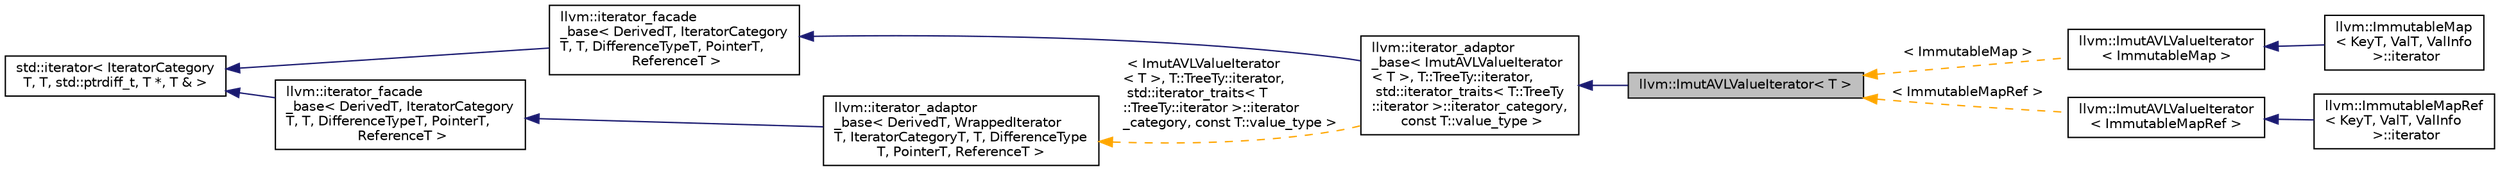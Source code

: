 digraph "llvm::ImutAVLValueIterator&lt; T &gt;"
{
 // LATEX_PDF_SIZE
  bgcolor="transparent";
  edge [fontname="Helvetica",fontsize="10",labelfontname="Helvetica",labelfontsize="10"];
  node [fontname="Helvetica",fontsize="10",shape="box"];
  rankdir="LR";
  Node1 [label="llvm::ImutAVLValueIterator\< T \>",height=0.2,width=0.4,color="black", fillcolor="grey75", style="filled", fontcolor="black",tooltip="Generic iterator that wraps a T::TreeTy::iterator and exposes iterator::getValue() on dereference."];
  Node2 -> Node1 [dir="back",color="midnightblue",fontsize="10",style="solid",fontname="Helvetica"];
  Node2 [label="llvm::iterator_adaptor\l_base\< ImutAVLValueIterator\l\< T \>, T::TreeTy::iterator,\l std::iterator_traits\< T::TreeTy\l::iterator \>::iterator_category,\l const T::value_type \>",height=0.2,width=0.4,color="black",URL="$classllvm_1_1iterator__adaptor__base.html",tooltip=" "];
  Node3 -> Node2 [dir="back",color="midnightblue",fontsize="10",style="solid",fontname="Helvetica"];
  Node3 [label="llvm::iterator_facade\l_base\< DerivedT, IteratorCategory\lT, T, DifferenceTypeT, PointerT,\l ReferenceT \>",height=0.2,width=0.4,color="black",URL="$classllvm_1_1iterator__facade__base.html",tooltip="CRTP base class which implements the entire standard iterator facade in terms of a minimal subset of ..."];
  Node4 -> Node3 [dir="back",color="midnightblue",fontsize="10",style="solid",fontname="Helvetica"];
  Node4 [label="std::iterator\< IteratorCategory\lT, T, std::ptrdiff_t, T *, T & \>",height=0.2,width=0.4,color="black",tooltip=" "];
  Node5 -> Node2 [dir="back",color="orange",fontsize="10",style="dashed",label=" \< ImutAVLValueIterator\l\< T \>, T::TreeTy::iterator,\l std::iterator_traits\< T\l::TreeTy::iterator \>::iterator\l_category, const T::value_type \>" ,fontname="Helvetica"];
  Node5 [label="llvm::iterator_adaptor\l_base\< DerivedT, WrappedIterator\lT, IteratorCategoryT, T, DifferenceType\lT, PointerT, ReferenceT \>",height=0.2,width=0.4,color="black",URL="$classllvm_1_1iterator__adaptor__base.html",tooltip="CRTP base class for adapting an iterator to a different type."];
  Node6 -> Node5 [dir="back",color="midnightblue",fontsize="10",style="solid",fontname="Helvetica"];
  Node6 [label="llvm::iterator_facade\l_base\< DerivedT, IteratorCategory\lT, T, DifferenceTypeT, PointerT,\l ReferenceT \>",height=0.2,width=0.4,color="black",URL="$classllvm_1_1iterator__facade__base.html",tooltip="CRTP base class which implements the entire standard iterator facade in terms of a minimal subset of ..."];
  Node4 -> Node6 [dir="back",color="midnightblue",fontsize="10",style="solid",fontname="Helvetica"];
  Node1 -> Node7 [dir="back",color="orange",fontsize="10",style="dashed",label=" \< ImmutableMap \>" ,fontname="Helvetica"];
  Node7 [label="llvm::ImutAVLValueIterator\l\< ImmutableMap \>",height=0.2,width=0.4,color="black",URL="$structllvm_1_1ImutAVLValueIterator.html",tooltip=" "];
  Node7 -> Node8 [dir="back",color="midnightblue",fontsize="10",style="solid",fontname="Helvetica"];
  Node8 [label="llvm::ImmutableMap\l\< KeyT, ValT, ValInfo\l \>::iterator",height=0.2,width=0.4,color="black",URL="$classllvm_1_1ImmutableMap_1_1iterator.html",tooltip=" "];
  Node1 -> Node9 [dir="back",color="orange",fontsize="10",style="dashed",label=" \< ImmutableMapRef \>" ,fontname="Helvetica"];
  Node9 [label="llvm::ImutAVLValueIterator\l\< ImmutableMapRef \>",height=0.2,width=0.4,color="black",URL="$structllvm_1_1ImutAVLValueIterator.html",tooltip=" "];
  Node9 -> Node10 [dir="back",color="midnightblue",fontsize="10",style="solid",fontname="Helvetica"];
  Node10 [label="llvm::ImmutableMapRef\l\< KeyT, ValT, ValInfo\l \>::iterator",height=0.2,width=0.4,color="black",URL="$classllvm_1_1ImmutableMapRef_1_1iterator.html",tooltip=" "];
}
